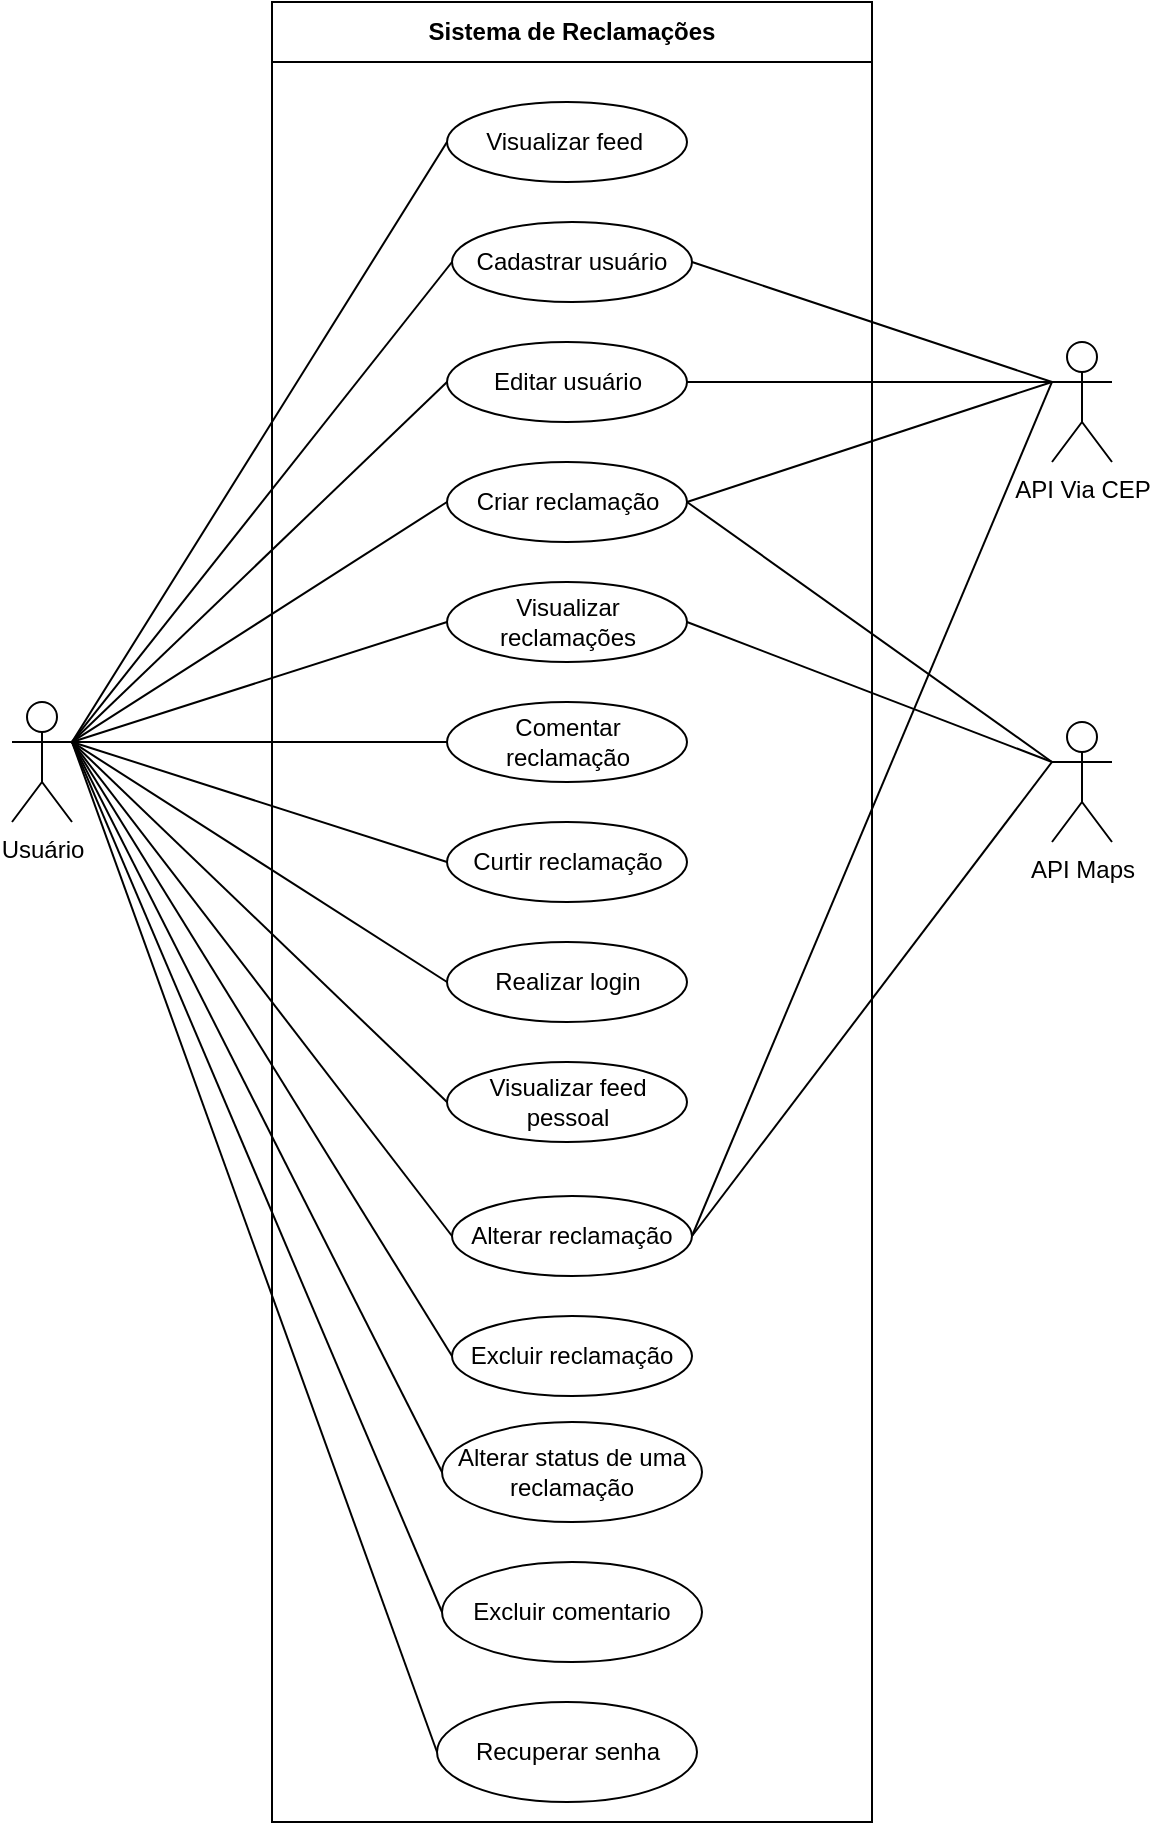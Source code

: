 <mxfile version="24.7.17">
  <diagram name="Página-1" id="gTYhepTF-UGLIyL8_KFd">
    <mxGraphModel dx="1027" dy="989" grid="1" gridSize="10" guides="1" tooltips="1" connect="1" arrows="1" fold="1" page="1" pageScale="1" pageWidth="1169" pageHeight="1654" math="0" shadow="0">
      <root>
        <mxCell id="0" />
        <mxCell id="1" parent="0" />
        <mxCell id="sO5jhJLKAqFwUqiWWMLJ-2" style="rounded=0;orthogonalLoop=1;jettySize=auto;html=1;exitX=1;exitY=0.333;exitDx=0;exitDy=0;exitPerimeter=0;entryX=0;entryY=0.5;entryDx=0;entryDy=0;endArrow=none;endFill=0;" parent="1" source="0iaCH0QJhydmnR3I2TVo-2" target="sO5jhJLKAqFwUqiWWMLJ-1" edge="1">
          <mxGeometry relative="1" as="geometry" />
        </mxCell>
        <mxCell id="0iaCH0QJhydmnR3I2TVo-2" value="Usuário" style="shape=umlActor;verticalLabelPosition=bottom;verticalAlign=top;html=1;outlineConnect=0;" parent="1" vertex="1">
          <mxGeometry x="90" y="560" width="30" height="60" as="geometry" />
        </mxCell>
        <mxCell id="0iaCH0QJhydmnR3I2TVo-13" value="" style="endArrow=none;html=1;rounded=0;entryX=0;entryY=0.5;entryDx=0;entryDy=0;exitX=1;exitY=0.333;exitDx=0;exitDy=0;exitPerimeter=0;" parent="1" source="0iaCH0QJhydmnR3I2TVo-2" target="0iaCH0QJhydmnR3I2TVo-5" edge="1">
          <mxGeometry width="50" height="50" relative="1" as="geometry">
            <mxPoint x="170" y="410" as="sourcePoint" />
            <mxPoint x="240" y="390" as="targetPoint" />
          </mxGeometry>
        </mxCell>
        <mxCell id="0iaCH0QJhydmnR3I2TVo-14" value="" style="endArrow=none;html=1;rounded=0;entryX=0;entryY=0.5;entryDx=0;entryDy=0;exitX=1;exitY=0.333;exitDx=0;exitDy=0;exitPerimeter=0;" parent="1" source="0iaCH0QJhydmnR3I2TVo-2" target="0iaCH0QJhydmnR3I2TVo-6" edge="1">
          <mxGeometry width="50" height="50" relative="1" as="geometry">
            <mxPoint x="170" y="410" as="sourcePoint" />
            <mxPoint x="320" y="310" as="targetPoint" />
          </mxGeometry>
        </mxCell>
        <mxCell id="0iaCH0QJhydmnR3I2TVo-15" value="" style="endArrow=none;html=1;rounded=0;exitX=1;exitY=0.333;exitDx=0;exitDy=0;exitPerimeter=0;entryX=0;entryY=0.5;entryDx=0;entryDy=0;" parent="1" source="0iaCH0QJhydmnR3I2TVo-2" target="0iaCH0QJhydmnR3I2TVo-7" edge="1">
          <mxGeometry width="50" height="50" relative="1" as="geometry">
            <mxPoint x="170" y="410" as="sourcePoint" />
            <mxPoint x="320" y="370" as="targetPoint" />
          </mxGeometry>
        </mxCell>
        <mxCell id="0iaCH0QJhydmnR3I2TVo-16" value="" style="endArrow=none;html=1;rounded=0;entryX=0;entryY=0.5;entryDx=0;entryDy=0;exitX=1;exitY=0.333;exitDx=0;exitDy=0;exitPerimeter=0;" parent="1" source="0iaCH0QJhydmnR3I2TVo-2" target="0iaCH0QJhydmnR3I2TVo-9" edge="1">
          <mxGeometry width="50" height="50" relative="1" as="geometry">
            <mxPoint x="170" y="410" as="sourcePoint" />
            <mxPoint x="320" y="430" as="targetPoint" />
          </mxGeometry>
        </mxCell>
        <mxCell id="0iaCH0QJhydmnR3I2TVo-17" value="" style="endArrow=none;html=1;rounded=0;entryX=0;entryY=0.5;entryDx=0;entryDy=0;exitX=1;exitY=0.333;exitDx=0;exitDy=0;exitPerimeter=0;" parent="1" source="0iaCH0QJhydmnR3I2TVo-2" target="0iaCH0QJhydmnR3I2TVo-8" edge="1">
          <mxGeometry width="50" height="50" relative="1" as="geometry">
            <mxPoint x="170" y="410" as="sourcePoint" />
            <mxPoint x="320" y="490" as="targetPoint" />
          </mxGeometry>
        </mxCell>
        <mxCell id="0iaCH0QJhydmnR3I2TVo-18" value="" style="endArrow=none;html=1;rounded=0;entryX=0;entryY=0.5;entryDx=0;entryDy=0;exitX=1;exitY=0.333;exitDx=0;exitDy=0;exitPerimeter=0;" parent="1" source="0iaCH0QJhydmnR3I2TVo-2" target="0iaCH0QJhydmnR3I2TVo-10" edge="1">
          <mxGeometry width="50" height="50" relative="1" as="geometry">
            <mxPoint x="170" y="410" as="sourcePoint" />
            <mxPoint x="300" y="560" as="targetPoint" />
          </mxGeometry>
        </mxCell>
        <mxCell id="0iaCH0QJhydmnR3I2TVo-19" value="" style="endArrow=none;html=1;rounded=0;entryX=0;entryY=0.5;entryDx=0;entryDy=0;exitX=1;exitY=0.333;exitDx=0;exitDy=0;exitPerimeter=0;" parent="1" source="0iaCH0QJhydmnR3I2TVo-2" target="0iaCH0QJhydmnR3I2TVo-11" edge="1">
          <mxGeometry width="50" height="50" relative="1" as="geometry">
            <mxPoint x="170" y="410" as="sourcePoint" />
            <mxPoint x="300" y="625" as="targetPoint" />
          </mxGeometry>
        </mxCell>
        <mxCell id="0iaCH0QJhydmnR3I2TVo-31" value="" style="endArrow=none;html=1;rounded=0;exitX=0;exitY=0.5;exitDx=0;exitDy=0;entryX=1;entryY=0.333;entryDx=0;entryDy=0;entryPerimeter=0;" parent="1" source="0iaCH0QJhydmnR3I2TVo-25" target="0iaCH0QJhydmnR3I2TVo-2" edge="1">
          <mxGeometry width="50" height="50" relative="1" as="geometry">
            <mxPoint x="180" y="740" as="sourcePoint" />
            <mxPoint x="170" y="410" as="targetPoint" />
          </mxGeometry>
        </mxCell>
        <mxCell id="mjeEMUs552SAfgoRd7oV-3" value="" style="endArrow=none;html=1;rounded=0;entryX=0;entryY=0.5;entryDx=0;entryDy=0;exitX=1;exitY=0.333;exitDx=0;exitDy=0;exitPerimeter=0;" parent="1" source="0iaCH0QJhydmnR3I2TVo-2" target="mjeEMUs552SAfgoRd7oV-1" edge="1">
          <mxGeometry width="50" height="50" relative="1" as="geometry">
            <mxPoint x="170" y="410" as="sourcePoint" />
            <mxPoint x="300" y="870" as="targetPoint" />
          </mxGeometry>
        </mxCell>
        <mxCell id="mjeEMUs552SAfgoRd7oV-4" value="" style="endArrow=none;html=1;rounded=0;entryX=0;entryY=0.5;entryDx=0;entryDy=0;exitX=1;exitY=0.333;exitDx=0;exitDy=0;exitPerimeter=0;" parent="1" source="0iaCH0QJhydmnR3I2TVo-2" target="mjeEMUs552SAfgoRd7oV-2" edge="1">
          <mxGeometry width="50" height="50" relative="1" as="geometry">
            <mxPoint x="170" y="410" as="sourcePoint" />
            <mxPoint x="300" y="920" as="targetPoint" />
          </mxGeometry>
        </mxCell>
        <mxCell id="9zT3mG4KYW1sw9qfANXD-4" value="Sistema de Reclamações" style="swimlane;whiteSpace=wrap;html=1;startSize=30;" parent="1" vertex="1">
          <mxGeometry x="220" y="210" width="300" height="910" as="geometry" />
        </mxCell>
        <mxCell id="0iaCH0QJhydmnR3I2TVo-25" value="Alterar status de uma reclamação" style="ellipse;whiteSpace=wrap;html=1;align=center;" parent="9zT3mG4KYW1sw9qfANXD-4" vertex="1">
          <mxGeometry x="85" y="710" width="130" height="50" as="geometry" />
        </mxCell>
        <mxCell id="0iaCH0QJhydmnR3I2TVo-9" value="Cadastrar usuário" style="ellipse;whiteSpace=wrap;html=1;align=center;" parent="9zT3mG4KYW1sw9qfANXD-4" vertex="1">
          <mxGeometry x="90" y="110" width="120" height="40" as="geometry" />
        </mxCell>
        <mxCell id="0iaCH0QJhydmnR3I2TVo-6" value="Realizar login" style="ellipse;whiteSpace=wrap;html=1;align=center;" parent="9zT3mG4KYW1sw9qfANXD-4" vertex="1">
          <mxGeometry x="87.5" y="470" width="120" height="40" as="geometry" />
        </mxCell>
        <mxCell id="0iaCH0QJhydmnR3I2TVo-8" value="Excluir reclamação" style="ellipse;whiteSpace=wrap;html=1;align=center;" parent="9zT3mG4KYW1sw9qfANXD-4" vertex="1">
          <mxGeometry x="90" y="657" width="120" height="40" as="geometry" />
        </mxCell>
        <mxCell id="0iaCH0QJhydmnR3I2TVo-10" value="Alterar reclamação" style="ellipse;whiteSpace=wrap;html=1;align=center;" parent="9zT3mG4KYW1sw9qfANXD-4" vertex="1">
          <mxGeometry x="90" y="597" width="120" height="40" as="geometry" />
        </mxCell>
        <mxCell id="0iaCH0QJhydmnR3I2TVo-11" value="Visualizar reclamações" style="ellipse;whiteSpace=wrap;html=1;align=center;" parent="9zT3mG4KYW1sw9qfANXD-4" vertex="1">
          <mxGeometry x="87.5" y="290" width="120" height="40" as="geometry" />
        </mxCell>
        <mxCell id="mjeEMUs552SAfgoRd7oV-1" value="Comentar reclamação" style="ellipse;whiteSpace=wrap;html=1;align=center;" parent="9zT3mG4KYW1sw9qfANXD-4" vertex="1">
          <mxGeometry x="87.5" y="350" width="120" height="40" as="geometry" />
        </mxCell>
        <mxCell id="mjeEMUs552SAfgoRd7oV-2" value="Curtir reclamação" style="ellipse;whiteSpace=wrap;html=1;align=center;" parent="9zT3mG4KYW1sw9qfANXD-4" vertex="1">
          <mxGeometry x="87.5" y="410" width="120" height="40" as="geometry" />
        </mxCell>
        <mxCell id="lGCjDrewmCKzp_Td2D_8-1" value="Editar usuário" style="ellipse;whiteSpace=wrap;html=1;align=center;" parent="9zT3mG4KYW1sw9qfANXD-4" vertex="1">
          <mxGeometry x="87.5" y="170" width="120" height="40" as="geometry" />
        </mxCell>
        <mxCell id="lLp8npNjXjVYV-dWlUJJ-2" value="Excluir comentario" style="ellipse;whiteSpace=wrap;html=1;align=center;" parent="9zT3mG4KYW1sw9qfANXD-4" vertex="1">
          <mxGeometry x="85" y="780" width="130" height="50" as="geometry" />
        </mxCell>
        <mxCell id="sO5jhJLKAqFwUqiWWMLJ-1" value="Visualizar feed pessoal" style="ellipse;whiteSpace=wrap;html=1;align=center;" parent="9zT3mG4KYW1sw9qfANXD-4" vertex="1">
          <mxGeometry x="87.5" y="530" width="120" height="40" as="geometry" />
        </mxCell>
        <mxCell id="0iaCH0QJhydmnR3I2TVo-7" value="Visualizar feed&amp;nbsp;" style="ellipse;whiteSpace=wrap;html=1;align=center;" parent="9zT3mG4KYW1sw9qfANXD-4" vertex="1">
          <mxGeometry x="87.5" y="50" width="120" height="40" as="geometry" />
        </mxCell>
        <mxCell id="mjeEMUs552SAfgoRd7oV-5" style="edgeStyle=orthogonalEdgeStyle;rounded=0;orthogonalLoop=1;jettySize=auto;html=1;exitX=0.5;exitY=1;exitDx=0;exitDy=0;" parent="9zT3mG4KYW1sw9qfANXD-4" source="0iaCH0QJhydmnR3I2TVo-7" target="0iaCH0QJhydmnR3I2TVo-7" edge="1">
          <mxGeometry relative="1" as="geometry" />
        </mxCell>
        <mxCell id="0iaCH0QJhydmnR3I2TVo-5" value="Criar reclamação" style="ellipse;whiteSpace=wrap;html=1;align=center;" parent="9zT3mG4KYW1sw9qfANXD-4" vertex="1">
          <mxGeometry x="87.5" y="230" width="120" height="40" as="geometry" />
        </mxCell>
        <mxCell id="r9HK3xf2zKGj-2YPncYL-1" value="Recuperar senha" style="ellipse;whiteSpace=wrap;html=1;align=center;" parent="9zT3mG4KYW1sw9qfANXD-4" vertex="1">
          <mxGeometry x="82.5" y="850" width="130" height="50" as="geometry" />
        </mxCell>
        <mxCell id="lGCjDrewmCKzp_Td2D_8-2" value="" style="endArrow=none;html=1;rounded=0;entryX=0;entryY=0.5;entryDx=0;entryDy=0;exitX=1;exitY=0.333;exitDx=0;exitDy=0;exitPerimeter=0;" parent="1" source="0iaCH0QJhydmnR3I2TVo-2" target="lGCjDrewmCKzp_Td2D_8-1" edge="1">
          <mxGeometry width="50" height="50" relative="1" as="geometry">
            <mxPoint x="130" y="590" as="sourcePoint" />
            <mxPoint x="315" y="550" as="targetPoint" />
          </mxGeometry>
        </mxCell>
        <mxCell id="lLp8npNjXjVYV-dWlUJJ-3" style="rounded=0;orthogonalLoop=1;jettySize=auto;html=1;exitX=0;exitY=0.5;exitDx=0;exitDy=0;entryX=1;entryY=0.333;entryDx=0;entryDy=0;entryPerimeter=0;endArrow=none;endFill=0;" parent="1" source="lLp8npNjXjVYV-dWlUJJ-2" target="0iaCH0QJhydmnR3I2TVo-2" edge="1">
          <mxGeometry relative="1" as="geometry">
            <mxPoint x="140" y="600" as="targetPoint" />
          </mxGeometry>
        </mxCell>
        <mxCell id="sJLNn4WMzEWJNm_-BVMy-1" value="API Via CEP&lt;div&gt;&lt;br&gt;&lt;/div&gt;" style="shape=umlActor;verticalLabelPosition=bottom;verticalAlign=top;html=1;outlineConnect=0;" parent="1" vertex="1">
          <mxGeometry x="610" y="380" width="30" height="60" as="geometry" />
        </mxCell>
        <mxCell id="sJLNn4WMzEWJNm_-BVMy-2" style="rounded=0;orthogonalLoop=1;jettySize=auto;html=1;exitX=1;exitY=0.5;exitDx=0;exitDy=0;entryX=0;entryY=0.333;entryDx=0;entryDy=0;entryPerimeter=0;endArrow=none;endFill=0;" parent="1" source="0iaCH0QJhydmnR3I2TVo-9" target="sJLNn4WMzEWJNm_-BVMy-1" edge="1">
          <mxGeometry relative="1" as="geometry" />
        </mxCell>
        <mxCell id="sJLNn4WMzEWJNm_-BVMy-3" style="rounded=0;orthogonalLoop=1;jettySize=auto;html=1;exitX=1;exitY=0.5;exitDx=0;exitDy=0;entryX=0;entryY=0.333;entryDx=0;entryDy=0;entryPerimeter=0;endArrow=none;endFill=0;" parent="1" source="lGCjDrewmCKzp_Td2D_8-1" target="sJLNn4WMzEWJNm_-BVMy-1" edge="1">
          <mxGeometry relative="1" as="geometry">
            <mxPoint x="440" y="350" as="sourcePoint" />
            <mxPoint x="620" y="410" as="targetPoint" />
          </mxGeometry>
        </mxCell>
        <mxCell id="sJLNn4WMzEWJNm_-BVMy-4" value="API Maps&lt;div&gt;&lt;br&gt;&lt;/div&gt;" style="shape=umlActor;verticalLabelPosition=bottom;verticalAlign=top;html=1;outlineConnect=0;" parent="1" vertex="1">
          <mxGeometry x="610" y="570" width="30" height="60" as="geometry" />
        </mxCell>
        <mxCell id="sJLNn4WMzEWJNm_-BVMy-5" style="rounded=0;orthogonalLoop=1;jettySize=auto;html=1;exitX=1;exitY=0.5;exitDx=0;exitDy=0;entryX=0;entryY=0.333;entryDx=0;entryDy=0;entryPerimeter=0;endArrow=none;endFill=0;" parent="1" source="0iaCH0QJhydmnR3I2TVo-5" target="sJLNn4WMzEWJNm_-BVMy-4" edge="1">
          <mxGeometry relative="1" as="geometry">
            <mxPoint x="450" y="360" as="sourcePoint" />
            <mxPoint x="630" y="420" as="targetPoint" />
          </mxGeometry>
        </mxCell>
        <mxCell id="sJLNn4WMzEWJNm_-BVMy-6" style="rounded=0;orthogonalLoop=1;jettySize=auto;html=1;exitX=1;exitY=0.5;exitDx=0;exitDy=0;endArrow=none;endFill=0;" parent="1" source="0iaCH0QJhydmnR3I2TVo-10" edge="1">
          <mxGeometry relative="1" as="geometry">
            <mxPoint x="460" y="370" as="sourcePoint" />
            <mxPoint x="610" y="590" as="targetPoint" />
          </mxGeometry>
        </mxCell>
        <mxCell id="r9HK3xf2zKGj-2YPncYL-2" value="" style="edgeStyle=none;orthogonalLoop=1;jettySize=auto;html=1;rounded=0;entryX=1;entryY=0.333;entryDx=0;entryDy=0;entryPerimeter=0;exitX=0;exitY=0.5;exitDx=0;exitDy=0;endArrow=none;endFill=0;" parent="1" source="r9HK3xf2zKGj-2YPncYL-1" target="0iaCH0QJhydmnR3I2TVo-2" edge="1">
          <mxGeometry width="100" relative="1" as="geometry">
            <mxPoint x="20" y="1010" as="sourcePoint" />
            <mxPoint x="120" y="1010" as="targetPoint" />
            <Array as="points" />
          </mxGeometry>
        </mxCell>
        <mxCell id="r9HK3xf2zKGj-2YPncYL-5" style="rounded=0;orthogonalLoop=1;jettySize=auto;html=1;exitX=1;exitY=0.5;exitDx=0;exitDy=0;entryX=0;entryY=0.333;entryDx=0;entryDy=0;entryPerimeter=0;endArrow=none;endFill=0;" parent="1" source="0iaCH0QJhydmnR3I2TVo-5" target="sJLNn4WMzEWJNm_-BVMy-1" edge="1">
          <mxGeometry relative="1" as="geometry" />
        </mxCell>
        <mxCell id="r9HK3xf2zKGj-2YPncYL-6" style="rounded=0;orthogonalLoop=1;jettySize=auto;html=1;exitX=1;exitY=0.5;exitDx=0;exitDy=0;entryX=0;entryY=0.333;entryDx=0;entryDy=0;entryPerimeter=0;endArrow=none;endFill=0;" parent="1" source="0iaCH0QJhydmnR3I2TVo-10" target="sJLNn4WMzEWJNm_-BVMy-1" edge="1">
          <mxGeometry relative="1" as="geometry" />
        </mxCell>
        <mxCell id="PccJukF_G2wC8QMSqsq_-1" style="rounded=0;orthogonalLoop=1;jettySize=auto;html=1;exitX=1;exitY=0.5;exitDx=0;exitDy=0;endArrow=none;endFill=0;" edge="1" parent="1" source="0iaCH0QJhydmnR3I2TVo-11">
          <mxGeometry relative="1" as="geometry">
            <mxPoint x="640" y="535" as="sourcePoint" />
            <mxPoint x="610" y="590" as="targetPoint" />
          </mxGeometry>
        </mxCell>
      </root>
    </mxGraphModel>
  </diagram>
</mxfile>
